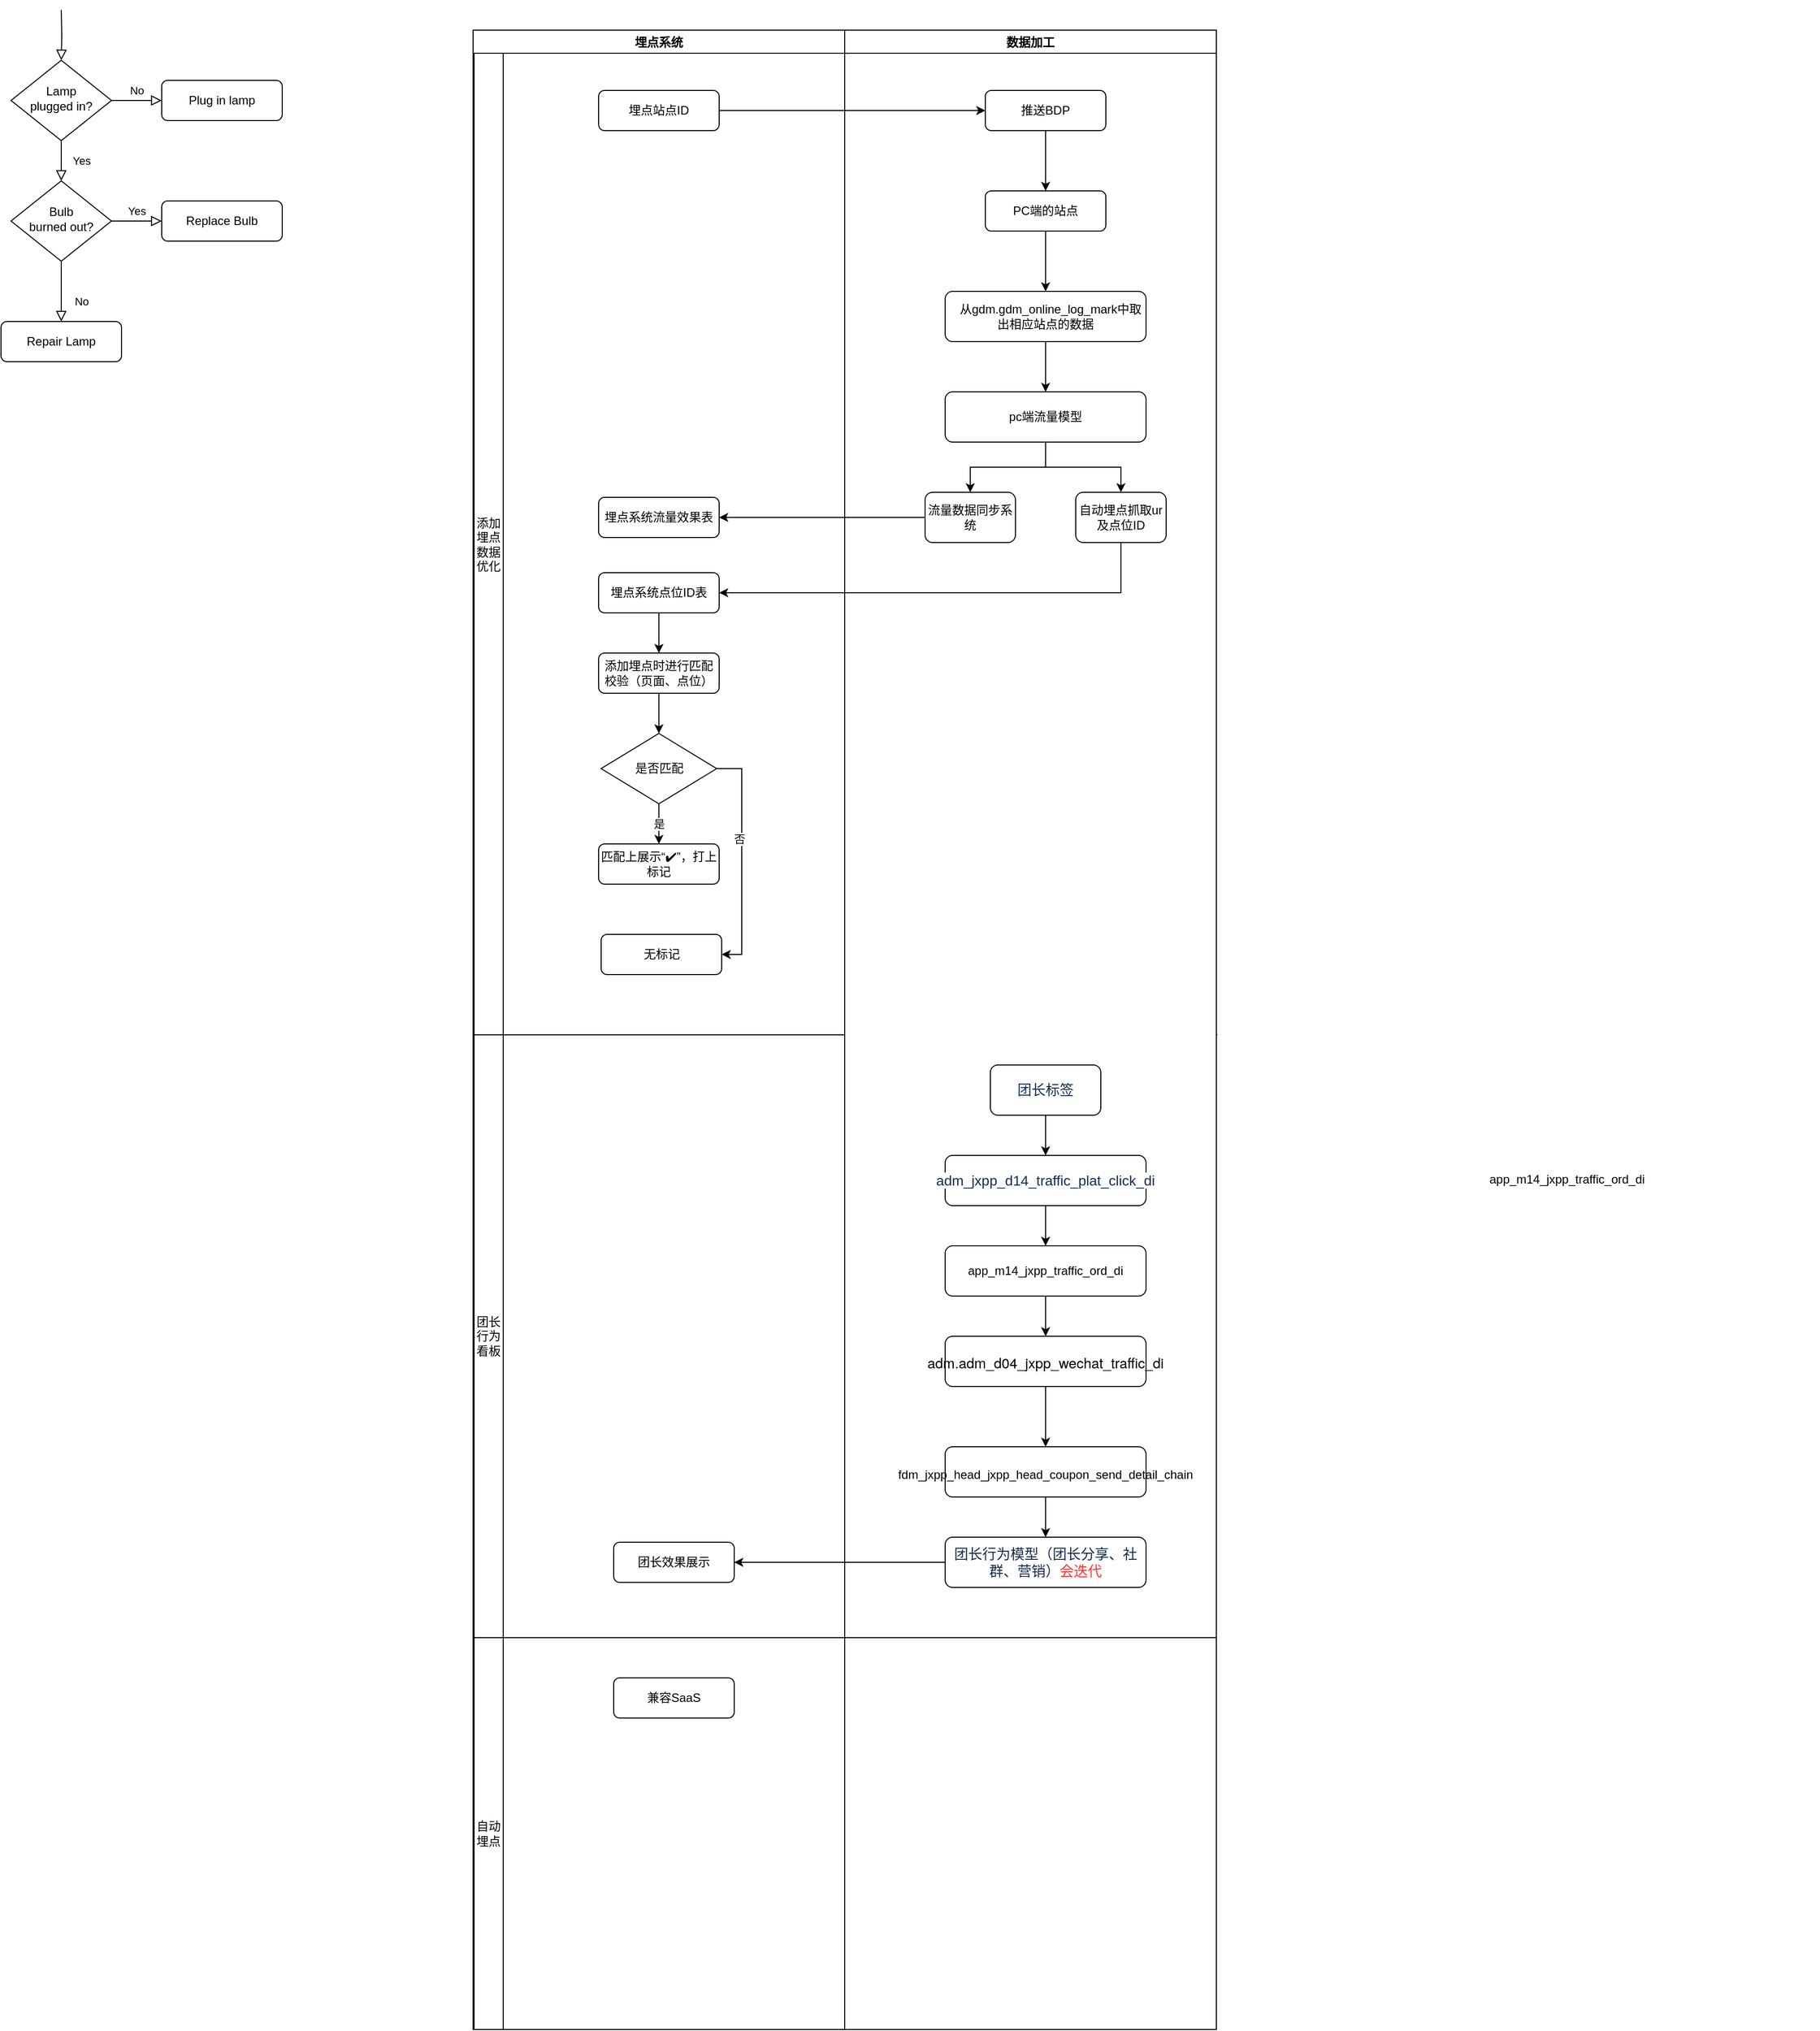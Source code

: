<mxfile version="16.2.2" type="github">
  <diagram id="C5RBs43oDa-KdzZeNtuy" name="Page-1">
    <mxGraphModel dx="2893" dy="1154" grid="1" gridSize="10" guides="1" tooltips="1" connect="1" arrows="1" fold="1" page="1" pageScale="1" pageWidth="827" pageHeight="1169" math="0" shadow="0">
      <root>
        <mxCell id="WIyWlLk6GJQsqaUBKTNV-0" />
        <mxCell id="WIyWlLk6GJQsqaUBKTNV-1" parent="WIyWlLk6GJQsqaUBKTNV-0" />
        <mxCell id="WIyWlLk6GJQsqaUBKTNV-2" value="" style="rounded=0;html=1;jettySize=auto;orthogonalLoop=1;fontSize=11;endArrow=block;endFill=0;endSize=8;strokeWidth=1;shadow=0;labelBackgroundColor=none;edgeStyle=orthogonalEdgeStyle;" parent="WIyWlLk6GJQsqaUBKTNV-1" target="WIyWlLk6GJQsqaUBKTNV-6" edge="1">
          <mxGeometry relative="1" as="geometry">
            <mxPoint x="-170" y="40" as="sourcePoint" />
          </mxGeometry>
        </mxCell>
        <mxCell id="WIyWlLk6GJQsqaUBKTNV-4" value="Yes" style="rounded=0;html=1;jettySize=auto;orthogonalLoop=1;fontSize=11;endArrow=block;endFill=0;endSize=8;strokeWidth=1;shadow=0;labelBackgroundColor=none;edgeStyle=orthogonalEdgeStyle;" parent="WIyWlLk6GJQsqaUBKTNV-1" source="WIyWlLk6GJQsqaUBKTNV-6" target="WIyWlLk6GJQsqaUBKTNV-10" edge="1">
          <mxGeometry y="20" relative="1" as="geometry">
            <mxPoint as="offset" />
          </mxGeometry>
        </mxCell>
        <mxCell id="WIyWlLk6GJQsqaUBKTNV-5" value="No" style="edgeStyle=orthogonalEdgeStyle;rounded=0;html=1;jettySize=auto;orthogonalLoop=1;fontSize=11;endArrow=block;endFill=0;endSize=8;strokeWidth=1;shadow=0;labelBackgroundColor=none;" parent="WIyWlLk6GJQsqaUBKTNV-1" source="WIyWlLk6GJQsqaUBKTNV-6" target="WIyWlLk6GJQsqaUBKTNV-7" edge="1">
          <mxGeometry y="10" relative="1" as="geometry">
            <mxPoint as="offset" />
          </mxGeometry>
        </mxCell>
        <mxCell id="WIyWlLk6GJQsqaUBKTNV-6" value="Lamp&lt;br&gt;plugged in?" style="rhombus;whiteSpace=wrap;html=1;shadow=0;fontFamily=Helvetica;fontSize=12;align=center;strokeWidth=1;spacing=6;spacingTop=-4;" parent="WIyWlLk6GJQsqaUBKTNV-1" vertex="1">
          <mxGeometry x="-220" y="90" width="100" height="80" as="geometry" />
        </mxCell>
        <mxCell id="WIyWlLk6GJQsqaUBKTNV-7" value="Plug in lamp" style="rounded=1;whiteSpace=wrap;html=1;fontSize=12;glass=0;strokeWidth=1;shadow=0;" parent="WIyWlLk6GJQsqaUBKTNV-1" vertex="1">
          <mxGeometry x="-70" y="110" width="120" height="40" as="geometry" />
        </mxCell>
        <mxCell id="WIyWlLk6GJQsqaUBKTNV-8" value="No" style="rounded=0;html=1;jettySize=auto;orthogonalLoop=1;fontSize=11;endArrow=block;endFill=0;endSize=8;strokeWidth=1;shadow=0;labelBackgroundColor=none;edgeStyle=orthogonalEdgeStyle;" parent="WIyWlLk6GJQsqaUBKTNV-1" source="WIyWlLk6GJQsqaUBKTNV-10" target="WIyWlLk6GJQsqaUBKTNV-11" edge="1">
          <mxGeometry x="0.333" y="20" relative="1" as="geometry">
            <mxPoint as="offset" />
          </mxGeometry>
        </mxCell>
        <mxCell id="WIyWlLk6GJQsqaUBKTNV-9" value="Yes" style="edgeStyle=orthogonalEdgeStyle;rounded=0;html=1;jettySize=auto;orthogonalLoop=1;fontSize=11;endArrow=block;endFill=0;endSize=8;strokeWidth=1;shadow=0;labelBackgroundColor=none;" parent="WIyWlLk6GJQsqaUBKTNV-1" source="WIyWlLk6GJQsqaUBKTNV-10" target="WIyWlLk6GJQsqaUBKTNV-12" edge="1">
          <mxGeometry y="10" relative="1" as="geometry">
            <mxPoint as="offset" />
          </mxGeometry>
        </mxCell>
        <mxCell id="WIyWlLk6GJQsqaUBKTNV-10" value="Bulb&lt;br&gt;burned out?" style="rhombus;whiteSpace=wrap;html=1;shadow=0;fontFamily=Helvetica;fontSize=12;align=center;strokeWidth=1;spacing=6;spacingTop=-4;" parent="WIyWlLk6GJQsqaUBKTNV-1" vertex="1">
          <mxGeometry x="-220" y="210" width="100" height="80" as="geometry" />
        </mxCell>
        <mxCell id="WIyWlLk6GJQsqaUBKTNV-11" value="Repair Lamp" style="rounded=1;whiteSpace=wrap;html=1;fontSize=12;glass=0;strokeWidth=1;shadow=0;" parent="WIyWlLk6GJQsqaUBKTNV-1" vertex="1">
          <mxGeometry x="-230" y="350" width="120" height="40" as="geometry" />
        </mxCell>
        <mxCell id="WIyWlLk6GJQsqaUBKTNV-12" value="Replace Bulb" style="rounded=1;whiteSpace=wrap;html=1;fontSize=12;glass=0;strokeWidth=1;shadow=0;" parent="WIyWlLk6GJQsqaUBKTNV-1" vertex="1">
          <mxGeometry x="-70" y="230" width="120" height="40" as="geometry" />
        </mxCell>
        <mxCell id="VYdwYn1XrRIAS_-z0zaF-0" value="埋点系统" style="swimlane;swimlaneFillColor=#FFFFFF;" vertex="1" parent="WIyWlLk6GJQsqaUBKTNV-1">
          <mxGeometry x="240" y="60" width="370" height="1990" as="geometry" />
        </mxCell>
        <mxCell id="VYdwYn1XrRIAS_-z0zaF-3" value="埋点站点ID" style="rounded=1;whiteSpace=wrap;html=1;fontSize=12;glass=0;strokeWidth=1;shadow=0;" vertex="1" parent="VYdwYn1XrRIAS_-z0zaF-0">
          <mxGeometry x="125" y="60" width="120" height="40" as="geometry" />
        </mxCell>
        <mxCell id="VYdwYn1XrRIAS_-z0zaF-14" value="埋点系统流量效果表" style="rounded=1;whiteSpace=wrap;html=1;fontSize=12;glass=0;strokeWidth=1;shadow=0;" vertex="1" parent="VYdwYn1XrRIAS_-z0zaF-0">
          <mxGeometry x="125" y="465" width="120" height="40" as="geometry" />
        </mxCell>
        <mxCell id="VYdwYn1XrRIAS_-z0zaF-23" value="" style="edgeStyle=orthogonalEdgeStyle;rounded=0;orthogonalLoop=1;jettySize=auto;html=1;" edge="1" parent="VYdwYn1XrRIAS_-z0zaF-0" source="VYdwYn1XrRIAS_-z0zaF-18" target="VYdwYn1XrRIAS_-z0zaF-22">
          <mxGeometry relative="1" as="geometry" />
        </mxCell>
        <mxCell id="VYdwYn1XrRIAS_-z0zaF-18" value="埋点系统点位ID表" style="rounded=1;whiteSpace=wrap;html=1;fontSize=12;glass=0;strokeWidth=1;shadow=0;" vertex="1" parent="VYdwYn1XrRIAS_-z0zaF-0">
          <mxGeometry x="125" y="540" width="120" height="40" as="geometry" />
        </mxCell>
        <mxCell id="VYdwYn1XrRIAS_-z0zaF-20" value="添加埋点数据优化" style="rounded=0;whiteSpace=wrap;html=1;" vertex="1" parent="VYdwYn1XrRIAS_-z0zaF-0">
          <mxGeometry x="1" y="23" width="29" height="977" as="geometry" />
        </mxCell>
        <mxCell id="VYdwYn1XrRIAS_-z0zaF-21" value="" style="endArrow=none;html=1;rounded=0;" edge="1" parent="VYdwYn1XrRIAS_-z0zaF-0">
          <mxGeometry width="50" height="50" relative="1" as="geometry">
            <mxPoint x="1" y="1000" as="sourcePoint" />
            <mxPoint x="741" y="1000" as="targetPoint" />
          </mxGeometry>
        </mxCell>
        <mxCell id="VYdwYn1XrRIAS_-z0zaF-25" value="" style="edgeStyle=orthogonalEdgeStyle;rounded=0;orthogonalLoop=1;jettySize=auto;html=1;" edge="1" parent="VYdwYn1XrRIAS_-z0zaF-0" source="VYdwYn1XrRIAS_-z0zaF-22">
          <mxGeometry relative="1" as="geometry">
            <mxPoint x="185" y="700" as="targetPoint" />
          </mxGeometry>
        </mxCell>
        <mxCell id="VYdwYn1XrRIAS_-z0zaF-22" value="添加埋点时进行匹配校验（页面、点位）" style="rounded=1;whiteSpace=wrap;html=1;fontSize=12;glass=0;strokeWidth=1;shadow=0;" vertex="1" parent="VYdwYn1XrRIAS_-z0zaF-0">
          <mxGeometry x="125" y="620" width="120" height="40" as="geometry" />
        </mxCell>
        <mxCell id="VYdwYn1XrRIAS_-z0zaF-29" value="是" style="edgeStyle=orthogonalEdgeStyle;rounded=0;orthogonalLoop=1;jettySize=auto;html=1;" edge="1" parent="VYdwYn1XrRIAS_-z0zaF-0" source="VYdwYn1XrRIAS_-z0zaF-28" target="VYdwYn1XrRIAS_-z0zaF-27">
          <mxGeometry relative="1" as="geometry" />
        </mxCell>
        <mxCell id="VYdwYn1XrRIAS_-z0zaF-31" style="edgeStyle=orthogonalEdgeStyle;rounded=0;orthogonalLoop=1;jettySize=auto;html=1;entryX=1;entryY=0.5;entryDx=0;entryDy=0;exitX=1;exitY=0.5;exitDx=0;exitDy=0;" edge="1" parent="VYdwYn1XrRIAS_-z0zaF-0" source="VYdwYn1XrRIAS_-z0zaF-28" target="VYdwYn1XrRIAS_-z0zaF-30">
          <mxGeometry relative="1" as="geometry" />
        </mxCell>
        <mxCell id="VYdwYn1XrRIAS_-z0zaF-32" value="否" style="edgeLabel;html=1;align=center;verticalAlign=middle;resizable=0;points=[];" vertex="1" connectable="0" parent="VYdwYn1XrRIAS_-z0zaF-31">
          <mxGeometry x="-0.174" y="-3" relative="1" as="geometry">
            <mxPoint as="offset" />
          </mxGeometry>
        </mxCell>
        <mxCell id="VYdwYn1XrRIAS_-z0zaF-28" value="是否匹配" style="rhombus;whiteSpace=wrap;html=1;" vertex="1" parent="VYdwYn1XrRIAS_-z0zaF-0">
          <mxGeometry x="127.5" y="700" width="115" height="70" as="geometry" />
        </mxCell>
        <mxCell id="VYdwYn1XrRIAS_-z0zaF-27" value="匹配上展示“✔️”，打上标记" style="rounded=1;whiteSpace=wrap;html=1;fontSize=12;glass=0;strokeWidth=1;shadow=0;" vertex="1" parent="VYdwYn1XrRIAS_-z0zaF-0">
          <mxGeometry x="125" y="810" width="120" height="40" as="geometry" />
        </mxCell>
        <mxCell id="VYdwYn1XrRIAS_-z0zaF-30" value="无标记" style="rounded=1;whiteSpace=wrap;html=1;fontSize=12;glass=0;strokeWidth=1;shadow=0;" vertex="1" parent="VYdwYn1XrRIAS_-z0zaF-0">
          <mxGeometry x="127.5" y="900" width="120" height="40" as="geometry" />
        </mxCell>
        <mxCell id="VYdwYn1XrRIAS_-z0zaF-33" value="团长行为看板" style="rounded=0;whiteSpace=wrap;html=1;" vertex="1" parent="VYdwYn1XrRIAS_-z0zaF-0">
          <mxGeometry x="1" y="1000" width="29" height="600" as="geometry" />
        </mxCell>
        <mxCell id="VYdwYn1XrRIAS_-z0zaF-53" value="团长效果展示" style="rounded=1;whiteSpace=wrap;html=1;fontSize=12;glass=0;strokeWidth=1;shadow=0;" vertex="1" parent="VYdwYn1XrRIAS_-z0zaF-0">
          <mxGeometry x="140" y="1505" width="120" height="40" as="geometry" />
        </mxCell>
        <mxCell id="VYdwYn1XrRIAS_-z0zaF-56" value="自动埋点" style="rounded=0;whiteSpace=wrap;html=1;" vertex="1" parent="VYdwYn1XrRIAS_-z0zaF-0">
          <mxGeometry x="1" y="1600" width="29" height="390" as="geometry" />
        </mxCell>
        <mxCell id="VYdwYn1XrRIAS_-z0zaF-57" value="兼容SaaS" style="rounded=1;whiteSpace=wrap;html=1;fontSize=12;glass=0;strokeWidth=1;shadow=0;" vertex="1" parent="VYdwYn1XrRIAS_-z0zaF-0">
          <mxGeometry x="140" y="1640" width="120" height="40" as="geometry" />
        </mxCell>
        <mxCell id="VYdwYn1XrRIAS_-z0zaF-1" value="数据加工" style="swimlane;swimlaneFillColor=#FFFFFF;" vertex="1" parent="WIyWlLk6GJQsqaUBKTNV-1">
          <mxGeometry x="610" y="60" width="370" height="1990" as="geometry" />
        </mxCell>
        <mxCell id="VYdwYn1XrRIAS_-z0zaF-7" value="" style="edgeStyle=orthogonalEdgeStyle;rounded=0;orthogonalLoop=1;jettySize=auto;html=1;" edge="1" parent="VYdwYn1XrRIAS_-z0zaF-1" source="VYdwYn1XrRIAS_-z0zaF-4" target="VYdwYn1XrRIAS_-z0zaF-6">
          <mxGeometry relative="1" as="geometry" />
        </mxCell>
        <mxCell id="VYdwYn1XrRIAS_-z0zaF-4" value="推送BDP" style="rounded=1;whiteSpace=wrap;html=1;fontSize=12;glass=0;strokeWidth=1;shadow=0;" vertex="1" parent="VYdwYn1XrRIAS_-z0zaF-1">
          <mxGeometry x="140" y="60" width="120" height="40" as="geometry" />
        </mxCell>
        <mxCell id="VYdwYn1XrRIAS_-z0zaF-9" value="" style="edgeStyle=orthogonalEdgeStyle;rounded=0;orthogonalLoop=1;jettySize=auto;html=1;" edge="1" parent="VYdwYn1XrRIAS_-z0zaF-1" source="VYdwYn1XrRIAS_-z0zaF-6" target="VYdwYn1XrRIAS_-z0zaF-8">
          <mxGeometry relative="1" as="geometry" />
        </mxCell>
        <mxCell id="VYdwYn1XrRIAS_-z0zaF-6" value="PC端的站点" style="rounded=1;whiteSpace=wrap;html=1;fontSize=12;glass=0;strokeWidth=1;shadow=0;" vertex="1" parent="VYdwYn1XrRIAS_-z0zaF-1">
          <mxGeometry x="140" y="160" width="120" height="40" as="geometry" />
        </mxCell>
        <mxCell id="VYdwYn1XrRIAS_-z0zaF-11" value="" style="edgeStyle=orthogonalEdgeStyle;rounded=0;orthogonalLoop=1;jettySize=auto;html=1;" edge="1" parent="VYdwYn1XrRIAS_-z0zaF-1" source="VYdwYn1XrRIAS_-z0zaF-8" target="VYdwYn1XrRIAS_-z0zaF-10">
          <mxGeometry relative="1" as="geometry" />
        </mxCell>
        <mxCell id="VYdwYn1XrRIAS_-z0zaF-8" value="&lt;div&gt;&amp;nbsp; &amp;nbsp;从gdm.gdm_online_log_mark中取出相应站点的数据&lt;/div&gt;" style="rounded=1;whiteSpace=wrap;html=1;fontSize=12;glass=0;strokeWidth=1;shadow=0;" vertex="1" parent="VYdwYn1XrRIAS_-z0zaF-1">
          <mxGeometry x="100" y="260" width="200" height="50" as="geometry" />
        </mxCell>
        <mxCell id="VYdwYn1XrRIAS_-z0zaF-13" value="" style="edgeStyle=orthogonalEdgeStyle;rounded=0;orthogonalLoop=1;jettySize=auto;html=1;" edge="1" parent="VYdwYn1XrRIAS_-z0zaF-1" source="VYdwYn1XrRIAS_-z0zaF-10" target="VYdwYn1XrRIAS_-z0zaF-12">
          <mxGeometry relative="1" as="geometry" />
        </mxCell>
        <mxCell id="VYdwYn1XrRIAS_-z0zaF-17" style="edgeStyle=orthogonalEdgeStyle;rounded=0;orthogonalLoop=1;jettySize=auto;html=1;entryX=0.5;entryY=0;entryDx=0;entryDy=0;" edge="1" parent="VYdwYn1XrRIAS_-z0zaF-1" source="VYdwYn1XrRIAS_-z0zaF-10" target="VYdwYn1XrRIAS_-z0zaF-16">
          <mxGeometry relative="1" as="geometry" />
        </mxCell>
        <mxCell id="VYdwYn1XrRIAS_-z0zaF-10" value="pc端流量模型" style="rounded=1;whiteSpace=wrap;html=1;fontSize=12;glass=0;strokeWidth=1;shadow=0;" vertex="1" parent="VYdwYn1XrRIAS_-z0zaF-1">
          <mxGeometry x="100" y="360" width="200" height="50" as="geometry" />
        </mxCell>
        <mxCell id="VYdwYn1XrRIAS_-z0zaF-12" value="&lt;div&gt;流量数据同步系统&lt;/div&gt;" style="rounded=1;whiteSpace=wrap;html=1;fontSize=12;glass=0;strokeWidth=1;shadow=0;" vertex="1" parent="VYdwYn1XrRIAS_-z0zaF-1">
          <mxGeometry x="80" y="460" width="90" height="50" as="geometry" />
        </mxCell>
        <mxCell id="VYdwYn1XrRIAS_-z0zaF-16" value="自动埋点抓取ur及点位ID" style="rounded=1;whiteSpace=wrap;html=1;fontSize=12;glass=0;strokeWidth=1;shadow=0;" vertex="1" parent="VYdwYn1XrRIAS_-z0zaF-1">
          <mxGeometry x="230" y="460" width="90" height="50" as="geometry" />
        </mxCell>
        <mxCell id="VYdwYn1XrRIAS_-z0zaF-42" value="" style="edgeStyle=orthogonalEdgeStyle;rounded=0;orthogonalLoop=1;jettySize=auto;html=1;" edge="1" parent="VYdwYn1XrRIAS_-z0zaF-1" source="VYdwYn1XrRIAS_-z0zaF-34" target="VYdwYn1XrRIAS_-z0zaF-40">
          <mxGeometry relative="1" as="geometry" />
        </mxCell>
        <mxCell id="VYdwYn1XrRIAS_-z0zaF-34" value="&lt;span style=&quot;color: rgb(23 , 43 , 77) ; font-family: , &amp;#34;system-ui&amp;#34; , &amp;#34;segoe ui&amp;#34; , &amp;#34;roboto&amp;#34; , &amp;#34;oxygen&amp;#34; , &amp;#34;ubuntu&amp;#34; , &amp;#34;fira sans&amp;#34; , &amp;#34;droid sans&amp;#34; , &amp;#34;helvetica neue&amp;#34; , sans-serif ; font-size: 14px ; text-align: left ; background-color: rgb(255 , 255 , 255)&quot;&gt;adm_jxpp_d14_traffic_plat_click_di&lt;/span&gt;" style="rounded=1;whiteSpace=wrap;html=1;fontSize=12;glass=0;strokeWidth=1;shadow=0;" vertex="1" parent="VYdwYn1XrRIAS_-z0zaF-1">
          <mxGeometry x="100" y="1120" width="200" height="50" as="geometry" />
        </mxCell>
        <mxCell id="VYdwYn1XrRIAS_-z0zaF-41" value="" style="edgeStyle=orthogonalEdgeStyle;rounded=0;orthogonalLoop=1;jettySize=auto;html=1;" edge="1" parent="VYdwYn1XrRIAS_-z0zaF-1" source="VYdwYn1XrRIAS_-z0zaF-35" target="VYdwYn1XrRIAS_-z0zaF-34">
          <mxGeometry relative="1" as="geometry" />
        </mxCell>
        <mxCell id="VYdwYn1XrRIAS_-z0zaF-35" value="&lt;span style=&quot;color: rgb(23 , 43 , 77) ; font-family: , &amp;#34;system-ui&amp;#34; , &amp;#34;segoe ui&amp;#34; , &amp;#34;roboto&amp;#34; , &amp;#34;oxygen&amp;#34; , &amp;#34;ubuntu&amp;#34; , &amp;#34;fira sans&amp;#34; , &amp;#34;droid sans&amp;#34; , &amp;#34;helvetica neue&amp;#34; , sans-serif ; font-size: 14px ; text-align: left ; background-color: rgb(255 , 255 , 255)&quot;&gt;团长标签&lt;/span&gt;" style="rounded=1;whiteSpace=wrap;html=1;fontSize=12;glass=0;strokeWidth=1;shadow=0;" vertex="1" parent="VYdwYn1XrRIAS_-z0zaF-1">
          <mxGeometry x="145" y="1030" width="110" height="50" as="geometry" />
        </mxCell>
        <mxCell id="VYdwYn1XrRIAS_-z0zaF-43" value="" style="edgeStyle=orthogonalEdgeStyle;rounded=0;orthogonalLoop=1;jettySize=auto;html=1;" edge="1" parent="VYdwYn1XrRIAS_-z0zaF-1" source="VYdwYn1XrRIAS_-z0zaF-40">
          <mxGeometry relative="1" as="geometry">
            <mxPoint x="200" y="1300" as="targetPoint" />
          </mxGeometry>
        </mxCell>
        <mxCell id="VYdwYn1XrRIAS_-z0zaF-40" value="&lt;span style=&quot;text-align: left&quot;&gt;app_m14_jxpp_traffic_ord_di&lt;/span&gt;" style="rounded=1;whiteSpace=wrap;html=1;fontSize=12;glass=0;strokeWidth=1;shadow=0;" vertex="1" parent="VYdwYn1XrRIAS_-z0zaF-1">
          <mxGeometry x="100" y="1210" width="200" height="50" as="geometry" />
        </mxCell>
        <mxCell id="VYdwYn1XrRIAS_-z0zaF-47" value="" style="edgeStyle=orthogonalEdgeStyle;rounded=0;orthogonalLoop=1;jettySize=auto;html=1;" edge="1" parent="VYdwYn1XrRIAS_-z0zaF-1" source="VYdwYn1XrRIAS_-z0zaF-46">
          <mxGeometry relative="1" as="geometry">
            <mxPoint x="200" y="1410" as="targetPoint" />
          </mxGeometry>
        </mxCell>
        <mxCell id="VYdwYn1XrRIAS_-z0zaF-46" value="&lt;p class=&quot;p1&quot; style=&quot;margin: 0px ; font-stretch: normal ; font-size: 14px ; line-height: normal ; font-family: &amp;#34;helvetica neue&amp;#34;&quot;&gt;adm.adm_d04_jxpp_wechat_traffic_di&lt;/p&gt;" style="rounded=1;whiteSpace=wrap;html=1;fontSize=12;glass=0;strokeWidth=1;shadow=0;" vertex="1" parent="VYdwYn1XrRIAS_-z0zaF-1">
          <mxGeometry x="100" y="1300" width="200" height="50" as="geometry" />
        </mxCell>
        <mxCell id="VYdwYn1XrRIAS_-z0zaF-52" value="" style="edgeStyle=orthogonalEdgeStyle;rounded=0;orthogonalLoop=1;jettySize=auto;html=1;" edge="1" parent="VYdwYn1XrRIAS_-z0zaF-1" source="VYdwYn1XrRIAS_-z0zaF-49" target="VYdwYn1XrRIAS_-z0zaF-50">
          <mxGeometry relative="1" as="geometry" />
        </mxCell>
        <mxCell id="VYdwYn1XrRIAS_-z0zaF-49" value="&lt;p class=&quot;p1&quot; style=&quot;margin: 0px ; font-stretch: normal ; font-size: 14px ; line-height: normal ; font-family: &amp;#34;helvetica neue&amp;#34;&quot;&gt;&lt;span style=&quot;font-family: &amp;#34;helvetica&amp;#34; ; font-size: 12px ; text-align: left&quot;&gt;fdm_jxpp_head_jxpp_head_coupon_send_detail_chain&lt;/span&gt;&lt;br&gt;&lt;/p&gt;" style="rounded=1;whiteSpace=wrap;html=1;fontSize=12;glass=0;strokeWidth=1;shadow=0;" vertex="1" parent="VYdwYn1XrRIAS_-z0zaF-1">
          <mxGeometry x="100" y="1410" width="200" height="50" as="geometry" />
        </mxCell>
        <mxCell id="VYdwYn1XrRIAS_-z0zaF-50" value="&lt;span style=&quot;color: rgb(23 , 43 , 77) ; font-family: , &amp;#34;system-ui&amp;#34; , &amp;#34;segoe ui&amp;#34; , &amp;#34;roboto&amp;#34; , &amp;#34;oxygen&amp;#34; , &amp;#34;ubuntu&amp;#34; , &amp;#34;fira sans&amp;#34; , &amp;#34;droid sans&amp;#34; , &amp;#34;helvetica neue&amp;#34; , sans-serif ; font-size: 14px ; text-align: left ; background-color: rgb(255 , 255 , 255)&quot;&gt;团长行为模型（团长分享、社群、营销）&lt;/span&gt;&lt;span style=&quot;font-size: 14px ; text-align: left ; background-color: rgb(255 , 255 , 255)&quot;&gt;&lt;font color=&quot;#ff3333&quot;&gt;会迭代&lt;/font&gt;&lt;/span&gt;" style="rounded=1;whiteSpace=wrap;html=1;fontSize=12;glass=0;strokeWidth=1;shadow=0;" vertex="1" parent="VYdwYn1XrRIAS_-z0zaF-1">
          <mxGeometry x="100" y="1500" width="200" height="50" as="geometry" />
        </mxCell>
        <mxCell id="VYdwYn1XrRIAS_-z0zaF-55" value="" style="endArrow=none;html=1;rounded=0;" edge="1" parent="VYdwYn1XrRIAS_-z0zaF-1">
          <mxGeometry width="50" height="50" relative="1" as="geometry">
            <mxPoint x="-370" y="1600" as="sourcePoint" />
            <mxPoint x="370" y="1600" as="targetPoint" />
          </mxGeometry>
        </mxCell>
        <mxCell id="VYdwYn1XrRIAS_-z0zaF-5" style="edgeStyle=orthogonalEdgeStyle;rounded=0;orthogonalLoop=1;jettySize=auto;html=1;" edge="1" parent="WIyWlLk6GJQsqaUBKTNV-1" source="VYdwYn1XrRIAS_-z0zaF-3" target="VYdwYn1XrRIAS_-z0zaF-4">
          <mxGeometry relative="1" as="geometry" />
        </mxCell>
        <mxCell id="VYdwYn1XrRIAS_-z0zaF-15" style="edgeStyle=orthogonalEdgeStyle;rounded=0;orthogonalLoop=1;jettySize=auto;html=1;entryX=1;entryY=0.5;entryDx=0;entryDy=0;" edge="1" parent="WIyWlLk6GJQsqaUBKTNV-1" source="VYdwYn1XrRIAS_-z0zaF-12" target="VYdwYn1XrRIAS_-z0zaF-14">
          <mxGeometry relative="1" as="geometry" />
        </mxCell>
        <mxCell id="VYdwYn1XrRIAS_-z0zaF-19" style="edgeStyle=orthogonalEdgeStyle;rounded=0;orthogonalLoop=1;jettySize=auto;html=1;entryX=1;entryY=0.5;entryDx=0;entryDy=0;exitX=0.5;exitY=1;exitDx=0;exitDy=0;" edge="1" parent="WIyWlLk6GJQsqaUBKTNV-1" source="VYdwYn1XrRIAS_-z0zaF-16" target="VYdwYn1XrRIAS_-z0zaF-18">
          <mxGeometry relative="1" as="geometry" />
        </mxCell>
        <mxCell id="VYdwYn1XrRIAS_-z0zaF-39" value="app_m14_jxpp_traffic_ord_di" style="text;whiteSpace=wrap;html=1;" vertex="1" parent="WIyWlLk6GJQsqaUBKTNV-1">
          <mxGeometry x="1250" y="1190" width="180" height="30" as="geometry" />
        </mxCell>
        <mxCell id="VYdwYn1XrRIAS_-z0zaF-48" value="&lt;p class=&quot;p1&quot;&gt;&lt;br&gt;&lt;/p&gt;" style="text;whiteSpace=wrap;html=1;" vertex="1" parent="WIyWlLk6GJQsqaUBKTNV-1">
          <mxGeometry x="1260" y="1400" width="320" height="50" as="geometry" />
        </mxCell>
        <mxCell id="VYdwYn1XrRIAS_-z0zaF-54" style="edgeStyle=orthogonalEdgeStyle;rounded=0;orthogonalLoop=1;jettySize=auto;html=1;fontColor=#FF3333;" edge="1" parent="WIyWlLk6GJQsqaUBKTNV-1" source="VYdwYn1XrRIAS_-z0zaF-50" target="VYdwYn1XrRIAS_-z0zaF-53">
          <mxGeometry relative="1" as="geometry" />
        </mxCell>
      </root>
    </mxGraphModel>
  </diagram>
</mxfile>

